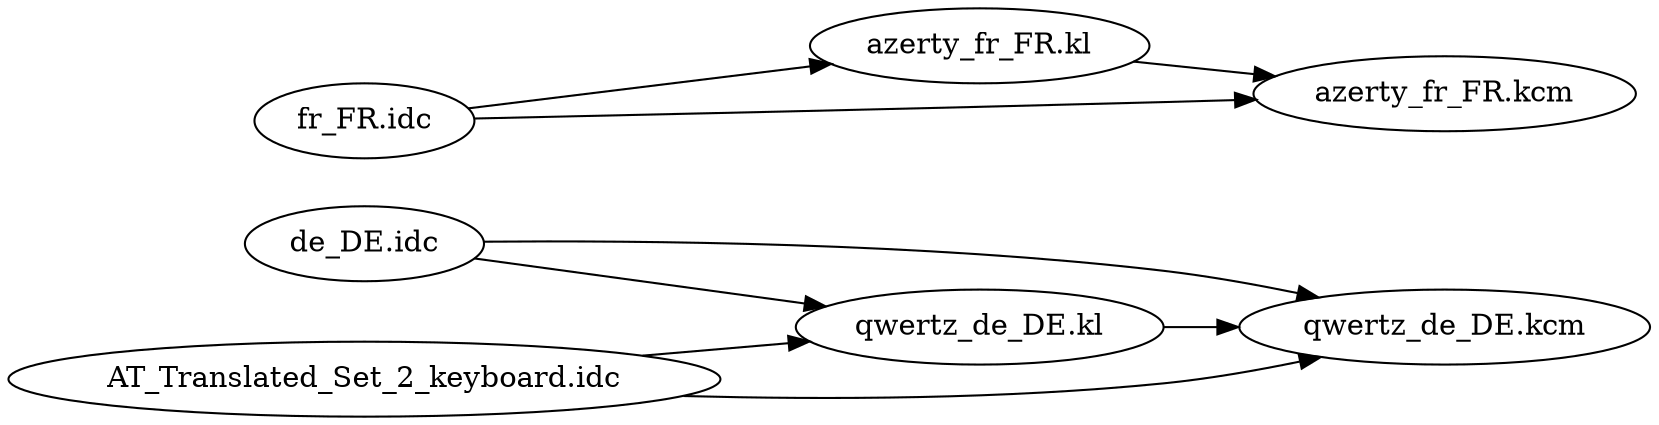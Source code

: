 digraph idc {

graph [
rankdir = "LR"
];

"de_idc" [
label = "de_DE.idc"
];

"de_kl" [
label = "qwertz_de_DE.kl"
];

"de_kcm" [
label = "qwertz_de_DE.kcm"
];

"AT_idc" [
label = "AT_Translated_Set_2_keyboard.idc"
];

  AT_idc -> de_kl;
  AT_idc -> de_kcm;
  
	de_idc -> de_kl;
	de_idc -> de_kcm;
	de_kl -> de_kcm;
	

"fr_idc" [
label = "fr_FR.idc"
];

"fr_kl" [
label = "azerty_fr_FR.kl"
];

"fr_kcm" [
label = "azerty_fr_FR.kcm"
];

	fr_idc -> fr_kl;
	fr_idc -> fr_kcm;
	fr_kl -> fr_kcm;
	
}
